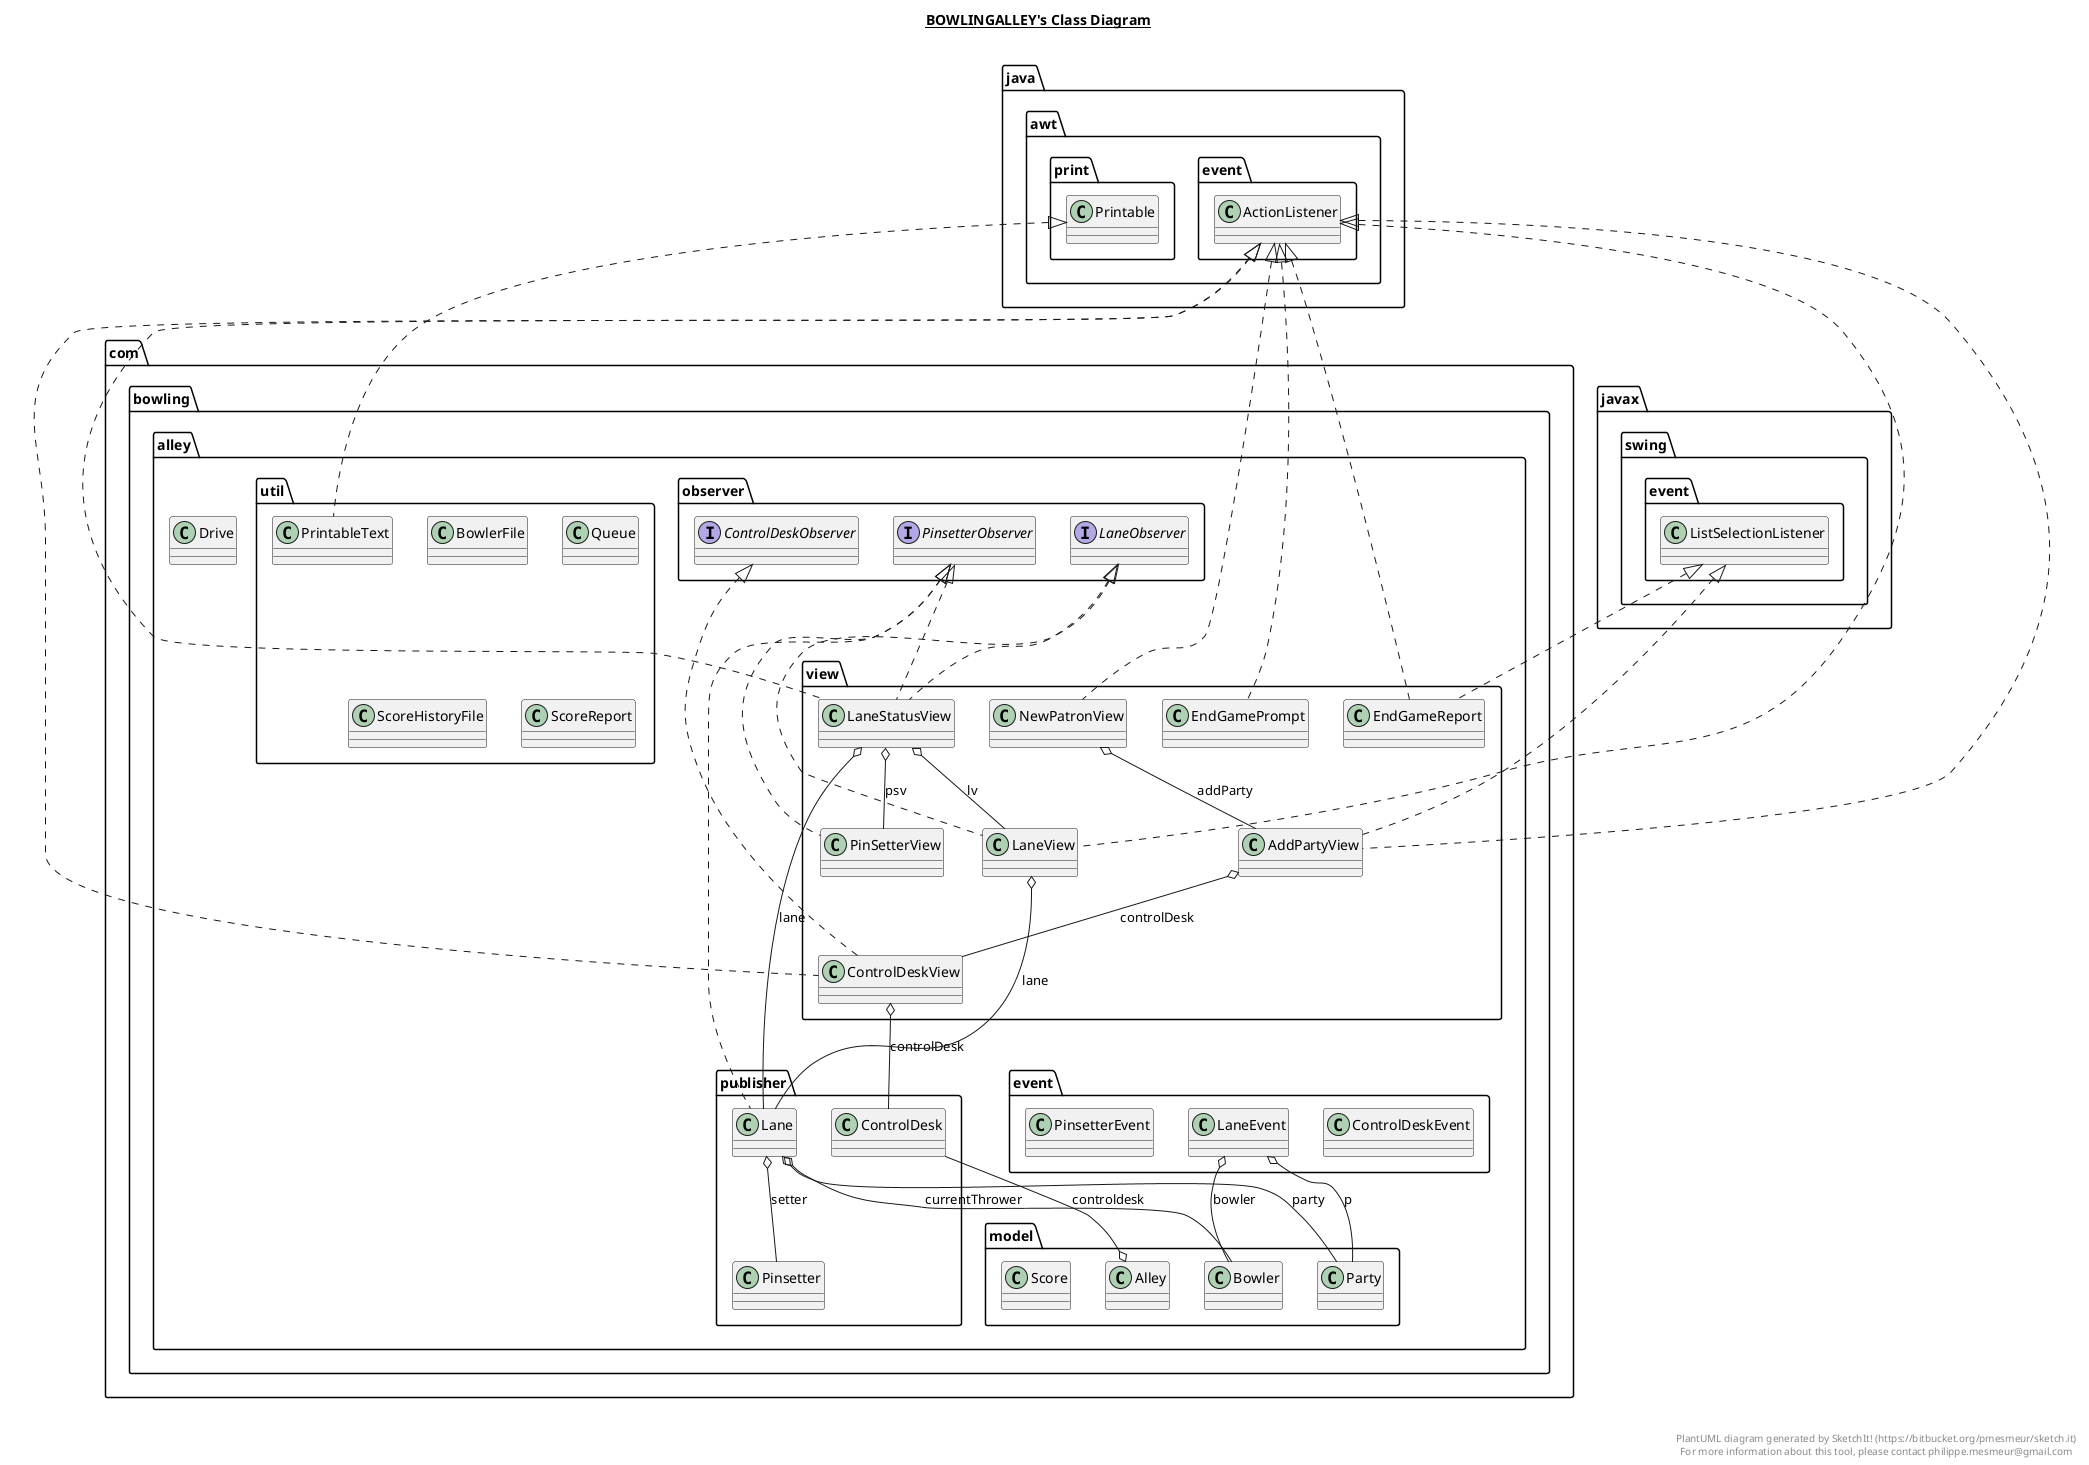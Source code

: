 @startuml

title __BOWLINGALLEY's Class Diagram__\n

  namespace com.bowling.alley {
    class com.bowling.alley.Drive {
    }
  }
  

  namespace com.bowling.alley {
    namespace event {
      class com.bowling.alley.event.ControlDeskEvent {
      }
    }
  }
  

  namespace com.bowling.alley {
    namespace event {
      class com.bowling.alley.event.LaneEvent {
      }
    }
  }
  

  namespace com.bowling.alley {
    namespace event {
      class com.bowling.alley.event.PinsetterEvent {
      }
    }
  }
  

  namespace com.bowling.alley {
    namespace model {
      class com.bowling.alley.model.Alley {
      }
    }
  }
  

  namespace com.bowling.alley {
    namespace model {
      class com.bowling.alley.model.Bowler {
      }
    }
  }
  

  namespace com.bowling.alley {
    namespace model {
      class com.bowling.alley.model.Party {
      }
    }
  }
  

  namespace com.bowling.alley {
    namespace model {
      class com.bowling.alley.model.Score {
      }
    }
  }
  

  namespace com.bowling.alley {
    namespace observer {
      interface com.bowling.alley.observer.ControlDeskObserver {
      }
    }
  }
  

  namespace com.bowling.alley {
    namespace observer {
      interface com.bowling.alley.observer.LaneObserver {
      }
    }
  }
  

  namespace com.bowling.alley {
    namespace observer {
      interface com.bowling.alley.observer.PinsetterObserver {
      }
    }
  }
  

  namespace com.bowling.alley {
    namespace publisher {
      class com.bowling.alley.publisher.ControlDesk {
      }
    }
  }
  

  namespace com.bowling.alley {
    namespace publisher {
      class com.bowling.alley.publisher.Lane {
      }
    }
  }
  

  namespace com.bowling.alley {
    namespace publisher {
      class com.bowling.alley.publisher.Pinsetter {
      }
    }
  }
  

  namespace com.bowling.alley {
    namespace util {
      class com.bowling.alley.util.BowlerFile {
      }
    }
  }
  

  namespace com.bowling.alley {
    namespace util {
      class com.bowling.alley.util.PrintableText {
      }
    }
  }
  

  namespace com.bowling.alley {
    namespace util {
      class com.bowling.alley.util.Queue {
      }
    }
  }
  

  namespace com.bowling.alley {
    namespace util {
      class com.bowling.alley.util.ScoreHistoryFile {
      }
    }
  }
  

  namespace com.bowling.alley {
    namespace util {
      class com.bowling.alley.util.ScoreReport {
      }
    }
  }
  

  namespace com.bowling.alley {
    namespace view {
      class com.bowling.alley.view.AddPartyView {
      }
    }
  }
  

  namespace com.bowling.alley {
    namespace view {
      class com.bowling.alley.view.ControlDeskView {
      }
    }
  }
  

  namespace com.bowling.alley {
    namespace view {
      class com.bowling.alley.view.EndGamePrompt {
      }
    }
  }
  

  namespace com.bowling.alley {
    namespace view {
      class com.bowling.alley.view.EndGameReport {
      }
    }
  }
  

  namespace com.bowling.alley {
    namespace view {
      class com.bowling.alley.view.LaneStatusView {
      }
    }
  }
  

  namespace com.bowling.alley {
    namespace view {
      class com.bowling.alley.view.LaneView {
      }
    }
  }
  

  namespace com.bowling.alley {
    namespace view {
      class com.bowling.alley.view.NewPatronView {
      }
    }
  }
  

  namespace com.bowling.alley {
    namespace view {
      class com.bowling.alley.view.PinSetterView {
      }
    }
  }
  

  com.bowling.alley.event.LaneEvent o-- com.bowling.alley.model.Bowler : bowler
  com.bowling.alley.event.LaneEvent o-- com.bowling.alley.model.Party : p
  com.bowling.alley.model.Alley o-- com.bowling.alley.publisher.ControlDesk : controldesk
  com.bowling.alley.publisher.Lane .up.|> com.bowling.alley.observer.PinsetterObserver
  com.bowling.alley.publisher.Lane o-- com.bowling.alley.model.Bowler : currentThrower
  com.bowling.alley.publisher.Lane o-- com.bowling.alley.model.Party : party
  com.bowling.alley.publisher.Lane o-- com.bowling.alley.publisher.Pinsetter : setter
  com.bowling.alley.util.PrintableText .up.|> java.awt.print.Printable
  com.bowling.alley.view.AddPartyView .up.|> java.awt.event.ActionListener
  com.bowling.alley.view.AddPartyView .up.|> javax.swing.event.ListSelectionListener
  com.bowling.alley.view.AddPartyView o-- com.bowling.alley.view.ControlDeskView : controlDesk
  com.bowling.alley.view.ControlDeskView .up.|> com.bowling.alley.observer.ControlDeskObserver
  com.bowling.alley.view.ControlDeskView .up.|> java.awt.event.ActionListener
  com.bowling.alley.view.ControlDeskView o-- com.bowling.alley.publisher.ControlDesk : controlDesk
  com.bowling.alley.view.EndGamePrompt .up.|> java.awt.event.ActionListener
  com.bowling.alley.view.EndGameReport .up.|> java.awt.event.ActionListener
  com.bowling.alley.view.EndGameReport .up.|> javax.swing.event.ListSelectionListener
  com.bowling.alley.view.LaneStatusView .up.|> com.bowling.alley.observer.LaneObserver
  com.bowling.alley.view.LaneStatusView .up.|> com.bowling.alley.observer.PinsetterObserver
  com.bowling.alley.view.LaneStatusView .up.|> java.awt.event.ActionListener
  com.bowling.alley.view.LaneStatusView o-- com.bowling.alley.publisher.Lane : lane
  com.bowling.alley.view.LaneStatusView o-- com.bowling.alley.view.LaneView : lv
  com.bowling.alley.view.LaneStatusView o-- com.bowling.alley.view.PinSetterView : psv
  com.bowling.alley.view.LaneView .up.|> com.bowling.alley.observer.LaneObserver
  com.bowling.alley.view.LaneView .up.|> java.awt.event.ActionListener
  com.bowling.alley.view.LaneView o-- com.bowling.alley.publisher.Lane : lane
  com.bowling.alley.view.NewPatronView .up.|> java.awt.event.ActionListener
  com.bowling.alley.view.NewPatronView o-- com.bowling.alley.view.AddPartyView : addParty
  com.bowling.alley.view.PinSetterView .up.|> com.bowling.alley.observer.PinsetterObserver


right footer


PlantUML diagram generated by SketchIt! (https://bitbucket.org/pmesmeur/sketch.it)
For more information about this tool, please contact philippe.mesmeur@gmail.com
endfooter

@enduml
